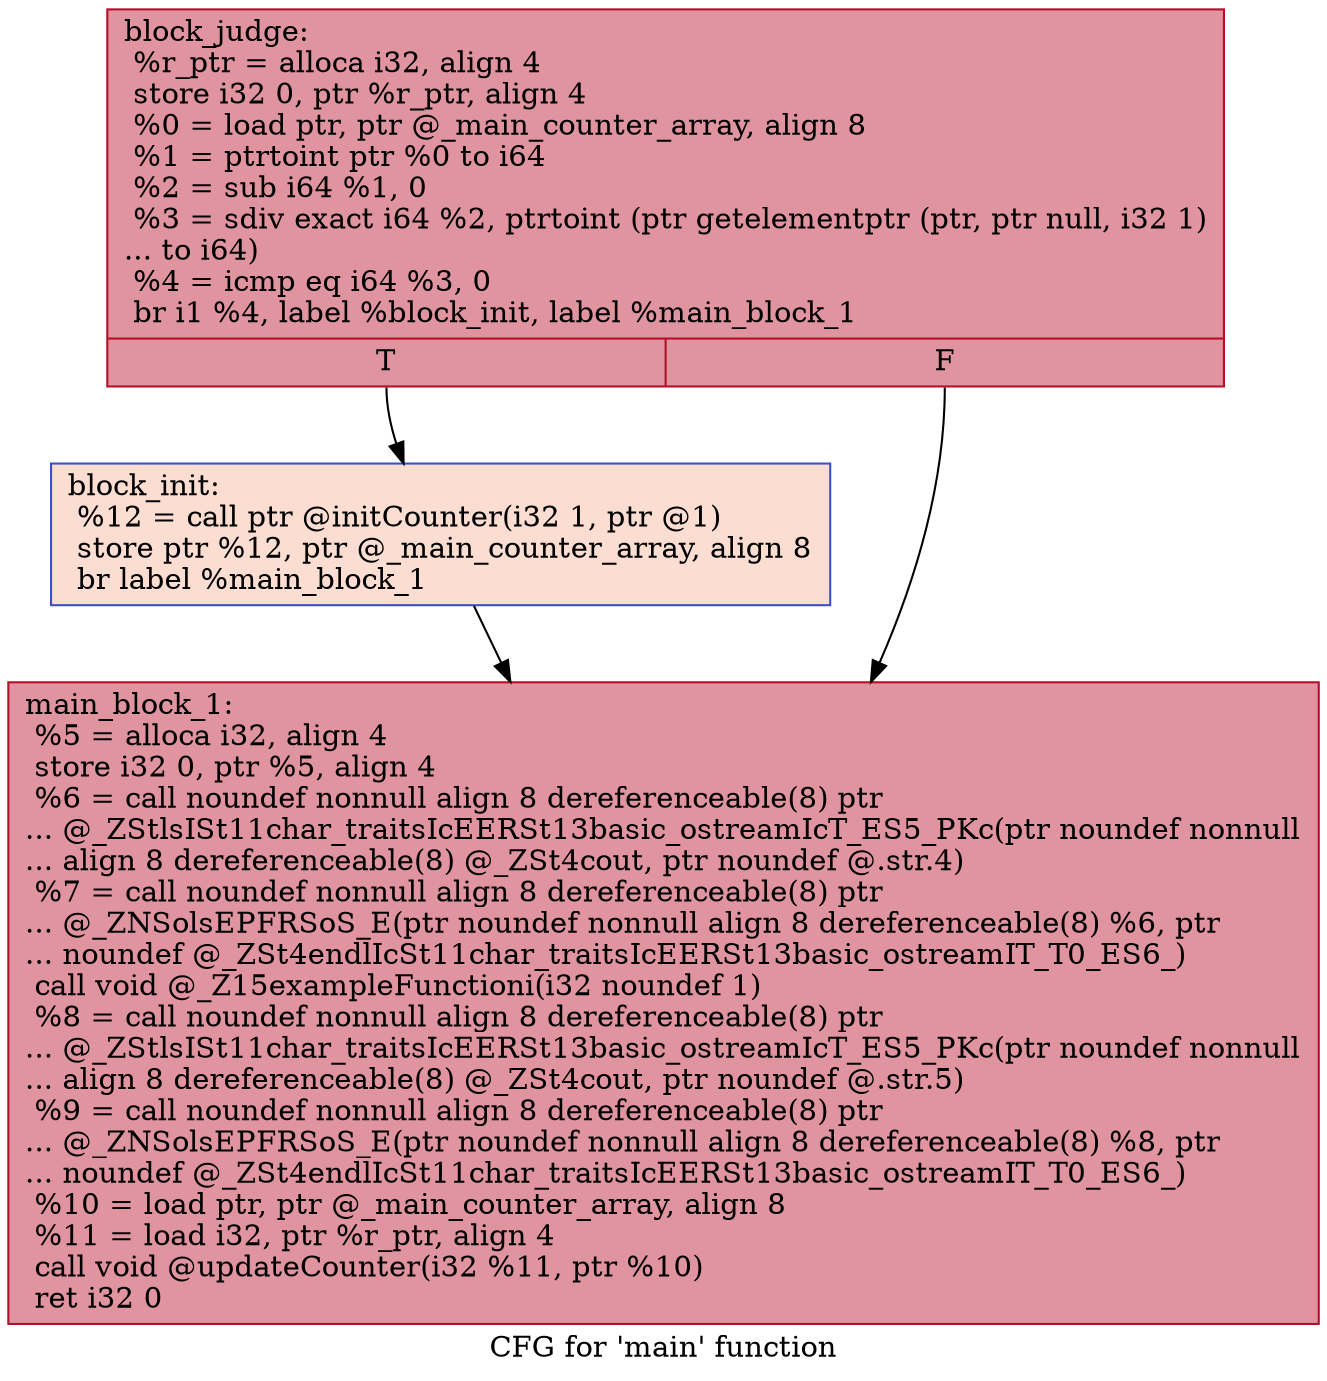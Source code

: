 digraph "CFG for 'main' function" {
	label="CFG for 'main' function";

	Node0x557d58503d50 [shape=record,color="#b70d28ff", style=filled, fillcolor="#b70d2870",label="{block_judge:\l  %r_ptr = alloca i32, align 4\l  store i32 0, ptr %r_ptr, align 4\l  %0 = load ptr, ptr @_main_counter_array, align 8\l  %1 = ptrtoint ptr %0 to i64\l  %2 = sub i64 %1, 0\l  %3 = sdiv exact i64 %2, ptrtoint (ptr getelementptr (ptr, ptr null, i32 1)\l... to i64)\l  %4 = icmp eq i64 %3, 0\l  br i1 %4, label %block_init, label %main_block_1\l|{<s0>T|<s1>F}}"];
	Node0x557d58503d50:s0 -> Node0x557d58504470;
	Node0x557d58503d50:s1 -> Node0x557d585044c0;
	Node0x557d585044c0 [shape=record,color="#b70d28ff", style=filled, fillcolor="#b70d2870",label="{main_block_1:                                     \l  %5 = alloca i32, align 4\l  store i32 0, ptr %5, align 4\l  %6 = call noundef nonnull align 8 dereferenceable(8) ptr\l... @_ZStlsISt11char_traitsIcEERSt13basic_ostreamIcT_ES5_PKc(ptr noundef nonnull\l... align 8 dereferenceable(8) @_ZSt4cout, ptr noundef @.str.4)\l  %7 = call noundef nonnull align 8 dereferenceable(8) ptr\l... @_ZNSolsEPFRSoS_E(ptr noundef nonnull align 8 dereferenceable(8) %6, ptr\l... noundef @_ZSt4endlIcSt11char_traitsIcEERSt13basic_ostreamIT_T0_ES6_)\l  call void @_Z15exampleFunctioni(i32 noundef 1)\l  %8 = call noundef nonnull align 8 dereferenceable(8) ptr\l... @_ZStlsISt11char_traitsIcEERSt13basic_ostreamIcT_ES5_PKc(ptr noundef nonnull\l... align 8 dereferenceable(8) @_ZSt4cout, ptr noundef @.str.5)\l  %9 = call noundef nonnull align 8 dereferenceable(8) ptr\l... @_ZNSolsEPFRSoS_E(ptr noundef nonnull align 8 dereferenceable(8) %8, ptr\l... noundef @_ZSt4endlIcSt11char_traitsIcEERSt13basic_ostreamIT_T0_ES6_)\l  %10 = load ptr, ptr @_main_counter_array, align 8\l  %11 = load i32, ptr %r_ptr, align 4\l  call void @updateCounter(i32 %11, ptr %10)\l  ret i32 0\l}"];
	Node0x557d58504470 [shape=record,color="#3d50c3ff", style=filled, fillcolor="#f7b39670",label="{block_init:                                       \l  %12 = call ptr @initCounter(i32 1, ptr @1)\l  store ptr %12, ptr @_main_counter_array, align 8\l  br label %main_block_1\l}"];
	Node0x557d58504470 -> Node0x557d585044c0;
}
